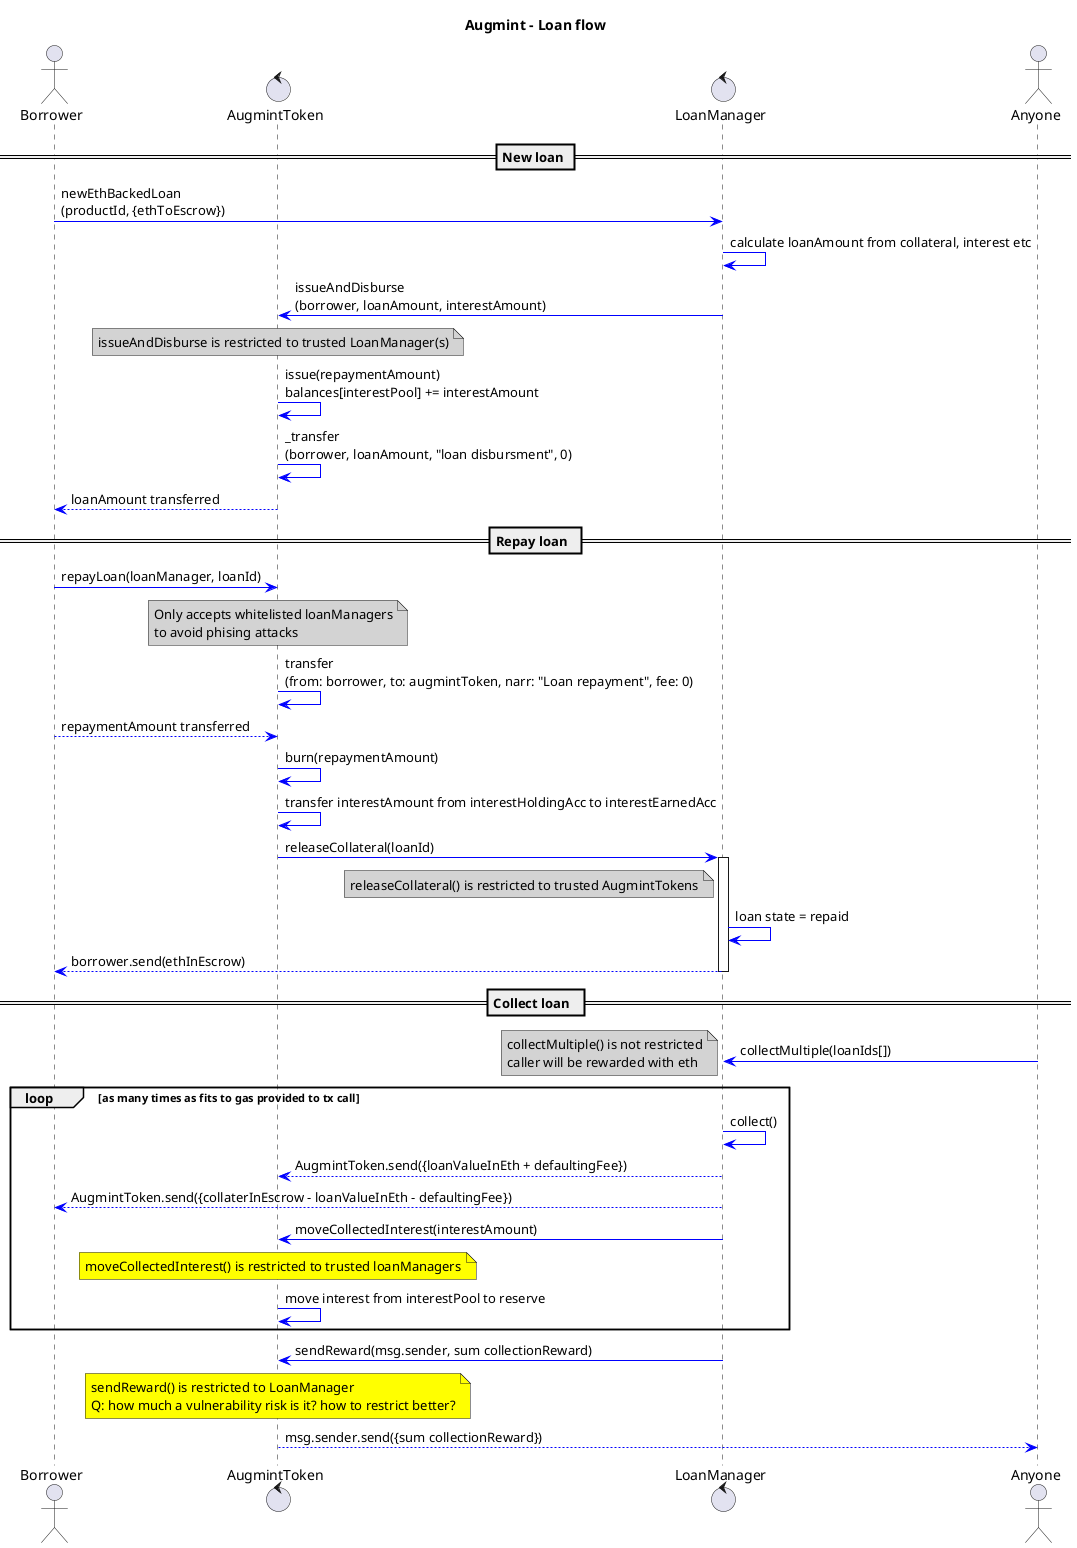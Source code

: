@startuml
title **Augmint** - Loan flow
skinparam ArrowColor #blue
skinparam noteBackgroundColor #lightgrey
actor Borrower
control AugmintToken
control LoanManager
actor Anyone
== New loan ==
Borrower -> LoanManager : newEthBackedLoan\n(productId, {ethToEscrow})
LoanManager -> LoanManager : calculate loanAmount from collateral, interest etc
LoanManager -> AugmintToken : issueAndDisburse\n(borrower, loanAmount, interestAmount)
note over AugmintToken
issueAndDisburse is restricted to trusted LoanManager(s)
end note
AugmintToken -> AugmintToken : issue(repaymentAmount)\nbalances[interestPool] += interestAmount
AugmintToken -> AugmintToken : _transfer\n(borrower, loanAmount, "loan disbursment", 0)
AugmintToken --> Borrower : loanAmount transferred

== Repay loan  ==
Borrower -> AugmintToken : repayLoan(loanManager, loanId)
note over AugmintToken
    Only accepts whitelisted loanManagers
    to avoid phising attacks
end note
AugmintToken -> AugmintToken : transfer\n(from: borrower, to: augmintToken, narr: "Loan repayment", fee: 0)
Borrower --> AugmintToken : repaymentAmount transferred
AugmintToken -> AugmintToken : burn(repaymentAmount)
AugmintToken -> AugmintToken : transfer interestAmount from interestHoldingAcc to interestEarnedAcc
AugmintToken -> LoanManager : releaseCollateral(loanId)
note left LoanManager
    releaseCollateral() is restricted to trusted AugmintTokens
end note
activate LoanManager
LoanManager -> LoanManager : loan state = repaid
LoanManager --> Borrower : borrower.send(ethInEscrow)
deactivate LoanManager
== Collect loan  ==
Anyone -> LoanManager : collectMultiple(loanIds[])
note left
    collectMultiple() is not restricted
    caller will be rewarded with eth
end note
loop as many times as fits to gas provided to tx call
    LoanManager -> LoanManager : collect()
    LoanManager --> AugmintToken : AugmintToken.send({loanValueInEth + defaultingFee})
    LoanManager --> Borrower : AugmintToken.send({collaterInEscrow - loanValueInEth - defaultingFee})
    LoanManager -> AugmintToken : moveCollectedInterest(interestAmount)
    note over AugmintToken #yellow
    moveCollectedInterest() is restricted to trusted loanManagers
    end note
    AugmintToken -> AugmintToken : move interest from interestPool to reserve
end
LoanManager -> AugmintToken : sendReward(msg.sender, sum collectionReward)
note over AugmintToken #yellow
    sendReward() is restricted to LoanManager
    Q: how much a vulnerability risk is it? how to restrict better?
end note
AugmintToken --> Anyone : msg.sender.send({sum collectionReward})
@enduml
